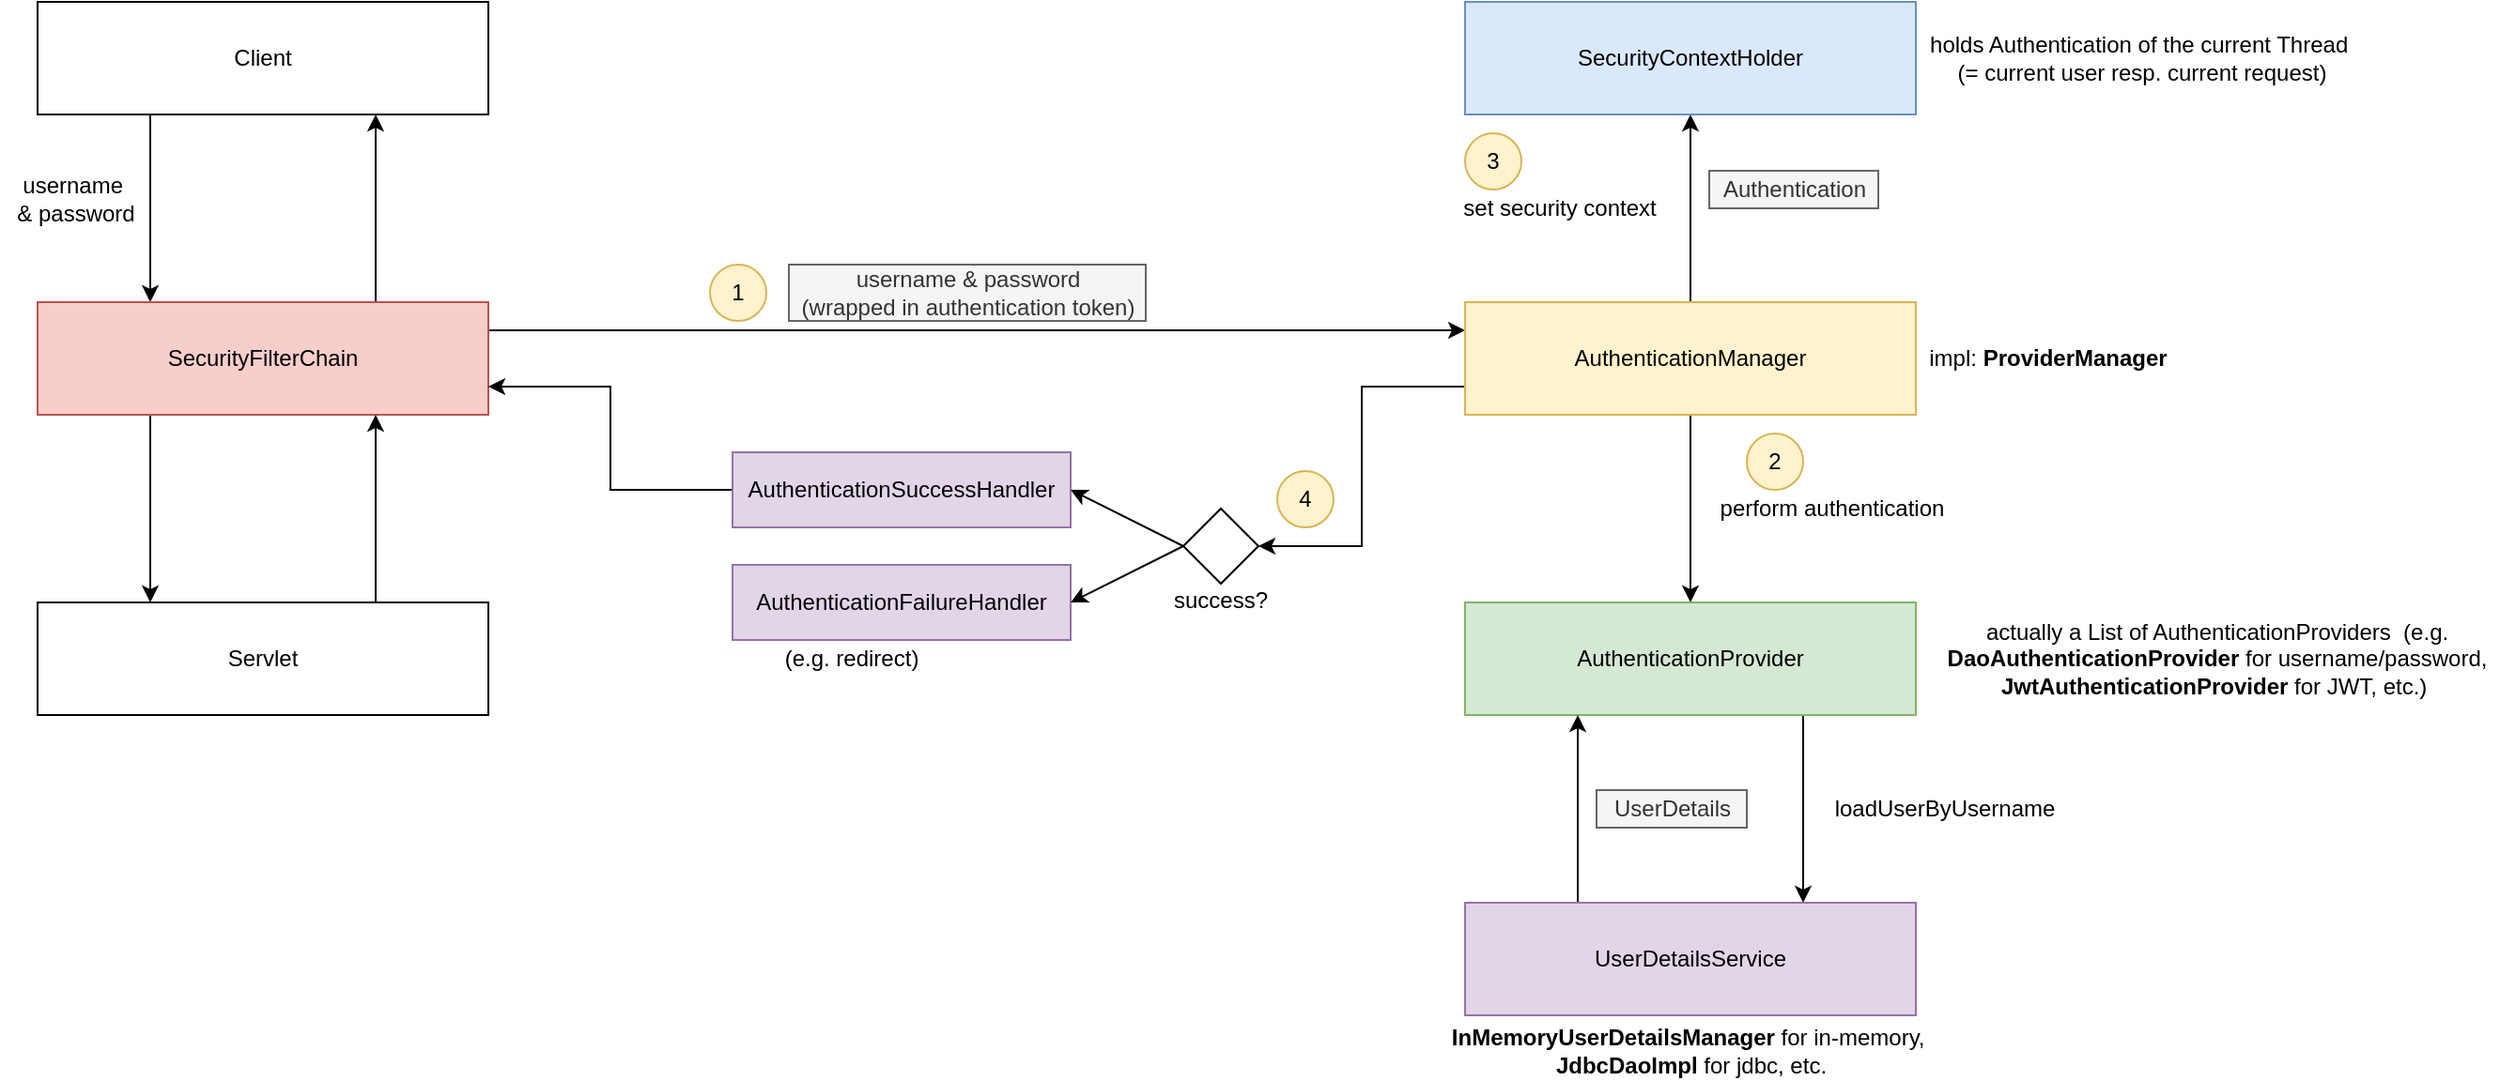 <mxfile version="12.9.14"><diagram id="3bIgON8ooTJns4vg_c9m" name="Page-1"><mxGraphModel dx="504" dy="471" grid="1" gridSize="10" guides="1" tooltips="1" connect="1" arrows="1" fold="1" page="1" pageScale="1" pageWidth="827" pageHeight="1169" math="0" shadow="0"><root><mxCell id="0"/><mxCell id="1" parent="0"/><mxCell id="1qnp8IfXWzJ1f5K6WNXN-1" style="edgeStyle=orthogonalEdgeStyle;rounded=0;orthogonalLoop=1;jettySize=auto;html=1;entryX=0.25;entryY=0;entryDx=0;entryDy=0;exitX=0.25;exitY=1;exitDx=0;exitDy=0;" edge="1" parent="1" source="1qnp8IfXWzJ1f5K6WNXN-13" target="1qnp8IfXWzJ1f5K6WNXN-7"><mxGeometry relative="1" as="geometry"><mxPoint x="340" y="330" as="sourcePoint"/></mxGeometry></mxCell><mxCell id="1qnp8IfXWzJ1f5K6WNXN-2" style="edgeStyle=orthogonalEdgeStyle;rounded=0;orthogonalLoop=1;jettySize=auto;html=1;exitX=0.5;exitY=0;exitDx=0;exitDy=0;entryX=0.5;entryY=1;entryDx=0;entryDy=0;" edge="1" parent="1" source="1qnp8IfXWzJ1f5K6WNXN-12" target="1qnp8IfXWzJ1f5K6WNXN-3"><mxGeometry relative="1" as="geometry"><mxPoint x="1050" y="360" as="targetPoint"/></mxGeometry></mxCell><mxCell id="1qnp8IfXWzJ1f5K6WNXN-3" value="SecurityContextHolder" style="rounded=0;whiteSpace=wrap;html=1;verticalAlign=middle;fillColor=#dae8fc;strokeColor=#6c8ebf;" vertex="1" parent="1"><mxGeometry x="1010" y="250" width="240" height="60" as="geometry"/></mxCell><mxCell id="1qnp8IfXWzJ1f5K6WNXN-4" style="rounded=0;orthogonalLoop=1;jettySize=auto;html=1;exitX=1;exitY=0.25;exitDx=0;exitDy=0;entryX=0;entryY=0.25;entryDx=0;entryDy=0;" edge="1" parent="1" source="1qnp8IfXWzJ1f5K6WNXN-7" target="1qnp8IfXWzJ1f5K6WNXN-12"><mxGeometry relative="1" as="geometry"/></mxCell><mxCell id="1qnp8IfXWzJ1f5K6WNXN-5" style="edgeStyle=orthogonalEdgeStyle;rounded=0;orthogonalLoop=1;jettySize=auto;html=1;exitX=0.25;exitY=1;exitDx=0;exitDy=0;entryX=0.25;entryY=0;entryDx=0;entryDy=0;" edge="1" parent="1" source="1qnp8IfXWzJ1f5K6WNXN-7" target="1qnp8IfXWzJ1f5K6WNXN-9"><mxGeometry relative="1" as="geometry"/></mxCell><mxCell id="1qnp8IfXWzJ1f5K6WNXN-6" style="edgeStyle=orthogonalEdgeStyle;rounded=0;orthogonalLoop=1;jettySize=auto;html=1;exitX=0.75;exitY=0;exitDx=0;exitDy=0;entryX=0.75;entryY=1;entryDx=0;entryDy=0;" edge="1" parent="1" source="1qnp8IfXWzJ1f5K6WNXN-7" target="1qnp8IfXWzJ1f5K6WNXN-13"><mxGeometry relative="1" as="geometry"><mxPoint x="370" y="330" as="targetPoint"/></mxGeometry></mxCell><mxCell id="1qnp8IfXWzJ1f5K6WNXN-7" value="SecurityFilterChain" style="rounded=0;whiteSpace=wrap;html=1;verticalAlign=middle;fillColor=#f8cecc;strokeColor=#b85450;" vertex="1" parent="1"><mxGeometry x="250" y="410" width="240" height="60" as="geometry"/></mxCell><mxCell id="1qnp8IfXWzJ1f5K6WNXN-8" style="edgeStyle=orthogonalEdgeStyle;rounded=0;orthogonalLoop=1;jettySize=auto;html=1;exitX=0.75;exitY=0;exitDx=0;exitDy=0;entryX=0.75;entryY=1;entryDx=0;entryDy=0;" edge="1" parent="1" source="1qnp8IfXWzJ1f5K6WNXN-9" target="1qnp8IfXWzJ1f5K6WNXN-7"><mxGeometry relative="1" as="geometry"/></mxCell><mxCell id="1qnp8IfXWzJ1f5K6WNXN-9" value="Servlet" style="rounded=0;whiteSpace=wrap;html=1;" vertex="1" parent="1"><mxGeometry x="250" y="570" width="240" height="60" as="geometry"/></mxCell><mxCell id="1qnp8IfXWzJ1f5K6WNXN-10" style="edgeStyle=orthogonalEdgeStyle;rounded=0;orthogonalLoop=1;jettySize=auto;html=1;exitX=0.5;exitY=1;exitDx=0;exitDy=0;entryX=0.5;entryY=0;entryDx=0;entryDy=0;" edge="1" parent="1" source="1qnp8IfXWzJ1f5K6WNXN-12" target="1qnp8IfXWzJ1f5K6WNXN-22"><mxGeometry relative="1" as="geometry"><mxPoint x="1130" y="600" as="targetPoint"/></mxGeometry></mxCell><mxCell id="1qnp8IfXWzJ1f5K6WNXN-11" style="edgeStyle=orthogonalEdgeStyle;rounded=0;orthogonalLoop=1;jettySize=auto;html=1;exitX=0;exitY=0.75;exitDx=0;exitDy=0;entryX=1;entryY=0.5;entryDx=0;entryDy=0;" edge="1" parent="1" source="1qnp8IfXWzJ1f5K6WNXN-12" target="1qnp8IfXWzJ1f5K6WNXN-31"><mxGeometry relative="1" as="geometry"><mxPoint x="690" y="500" as="targetPoint"/></mxGeometry></mxCell><mxCell id="1qnp8IfXWzJ1f5K6WNXN-12" value="&lt;span&gt;AuthenticationManager&lt;/span&gt;" style="rounded=0;whiteSpace=wrap;html=1;verticalAlign=middle;fillColor=#fff2cc;strokeColor=#d6b656;fontStyle=0" vertex="1" parent="1"><mxGeometry x="1010" y="410" width="240" height="60" as="geometry"/></mxCell><mxCell id="1qnp8IfXWzJ1f5K6WNXN-13" value="Client" style="rounded=0;whiteSpace=wrap;html=1;" vertex="1" parent="1"><mxGeometry x="250" y="250" width="240" height="60" as="geometry"/></mxCell><mxCell id="1qnp8IfXWzJ1f5K6WNXN-14" value="Authentication" style="text;html=1;align=center;verticalAlign=middle;resizable=0;points=[];autosize=1;fillColor=#f5f5f5;strokeColor=#666666;fontColor=#333333;" vertex="1" parent="1"><mxGeometry x="1140" y="340" width="90" height="20" as="geometry"/></mxCell><mxCell id="1qnp8IfXWzJ1f5K6WNXN-15" value="holds Authentication of the current Thread&amp;nbsp;&lt;br&gt;(= current user resp. current request)" style="text;html=1;align=center;verticalAlign=middle;resizable=0;points=[];autosize=1;" vertex="1" parent="1"><mxGeometry x="1250" y="265" width="240" height="30" as="geometry"/></mxCell><mxCell id="1qnp8IfXWzJ1f5K6WNXN-16" value="2" style="ellipse;whiteSpace=wrap;html=1;aspect=fixed;fillColor=#fff2cc;strokeColor=#d6b656;" vertex="1" parent="1"><mxGeometry x="1160" y="480" width="30" height="30" as="geometry"/></mxCell><mxCell id="1qnp8IfXWzJ1f5K6WNXN-17" value="perform authentication&lt;br&gt;" style="text;html=1;align=center;verticalAlign=middle;resizable=0;points=[];autosize=1;" vertex="1" parent="1"><mxGeometry x="1140" y="510" width="130" height="20" as="geometry"/></mxCell><mxCell id="1qnp8IfXWzJ1f5K6WNXN-18" value="3" style="ellipse;whiteSpace=wrap;html=1;aspect=fixed;fillColor=#fff2cc;strokeColor=#d6b656;" vertex="1" parent="1"><mxGeometry x="1010" y="320" width="30" height="30" as="geometry"/></mxCell><mxCell id="1qnp8IfXWzJ1f5K6WNXN-19" value="set security context" style="text;html=1;align=center;verticalAlign=middle;resizable=0;points=[];autosize=1;" vertex="1" parent="1"><mxGeometry x="1000" y="350" width="120" height="20" as="geometry"/></mxCell><mxCell id="1qnp8IfXWzJ1f5K6WNXN-20" value="username &amp;amp; password&lt;br&gt;(wrapped in authentication token)" style="text;html=1;align=center;verticalAlign=middle;resizable=0;points=[];autosize=1;fillColor=#f5f5f5;strokeColor=#666666;fontColor=#333333;" vertex="1" parent="1"><mxGeometry x="650" y="390" width="190" height="30" as="geometry"/></mxCell><mxCell id="1qnp8IfXWzJ1f5K6WNXN-21" value="username&amp;nbsp;&lt;br&gt;&amp;amp; password" style="text;html=1;align=center;verticalAlign=middle;resizable=0;points=[];autosize=1;" vertex="1" parent="1"><mxGeometry x="230" y="340" width="80" height="30" as="geometry"/></mxCell><mxCell id="1qnp8IfXWzJ1f5K6WNXN-35" style="edgeStyle=orthogonalEdgeStyle;rounded=0;orthogonalLoop=1;jettySize=auto;html=1;exitX=0.75;exitY=1;exitDx=0;exitDy=0;entryX=0.75;entryY=0;entryDx=0;entryDy=0;" edge="1" parent="1" source="1qnp8IfXWzJ1f5K6WNXN-22" target="1qnp8IfXWzJ1f5K6WNXN-34"><mxGeometry relative="1" as="geometry"/></mxCell><mxCell id="1qnp8IfXWzJ1f5K6WNXN-22" value="AuthenticationProvider" style="rounded=0;whiteSpace=wrap;html=1;verticalAlign=middle;fillColor=#d5e8d4;strokeColor=#82b366;" vertex="1" parent="1"><mxGeometry x="1010" y="570" width="240" height="60" as="geometry"/></mxCell><mxCell id="1qnp8IfXWzJ1f5K6WNXN-23" value="actually a List of AuthenticationProviders&amp;nbsp; (e.g. &lt;br&gt;&lt;b&gt;DaoAuthenticationProvider&lt;/b&gt; for username/password,&lt;br&gt;&lt;b&gt;JwtAuthenticationProvider&lt;/b&gt; for JWT, etc.)&amp;nbsp;" style="text;html=1;align=center;verticalAlign=middle;resizable=0;points=[];autosize=1;" vertex="1" parent="1"><mxGeometry x="1260" y="575" width="300" height="50" as="geometry"/></mxCell><mxCell id="1qnp8IfXWzJ1f5K6WNXN-24" style="edgeStyle=orthogonalEdgeStyle;rounded=0;orthogonalLoop=1;jettySize=auto;html=1;exitX=0;exitY=0.5;exitDx=0;exitDy=0;entryX=1;entryY=0.75;entryDx=0;entryDy=0;" edge="1" parent="1" source="1qnp8IfXWzJ1f5K6WNXN-25" target="1qnp8IfXWzJ1f5K6WNXN-7"><mxGeometry relative="1" as="geometry"/></mxCell><mxCell id="1qnp8IfXWzJ1f5K6WNXN-25" value="AuthenticationSuccessHandler" style="rounded=0;whiteSpace=wrap;html=1;verticalAlign=middle;fillColor=#e1d5e7;strokeColor=#9673a6;" vertex="1" parent="1"><mxGeometry x="620" y="490" width="180" height="40" as="geometry"/></mxCell><mxCell id="1qnp8IfXWzJ1f5K6WNXN-26" style="edgeStyle=none;rounded=0;orthogonalLoop=1;jettySize=auto;html=1;exitX=0.5;exitY=0;exitDx=0;exitDy=0;" edge="1" parent="1" source="1qnp8IfXWzJ1f5K6WNXN-25" target="1qnp8IfXWzJ1f5K6WNXN-25"><mxGeometry relative="1" as="geometry"/></mxCell><mxCell id="1qnp8IfXWzJ1f5K6WNXN-27" value="AuthenticationFailureHandler" style="rounded=0;whiteSpace=wrap;html=1;verticalAlign=middle;fillColor=#e1d5e7;strokeColor=#9673a6;" vertex="1" parent="1"><mxGeometry x="620" y="550" width="180" height="40" as="geometry"/></mxCell><mxCell id="1qnp8IfXWzJ1f5K6WNXN-28" value="(e.g. redirect)" style="text;html=1;align=center;verticalAlign=middle;resizable=0;points=[];autosize=1;" vertex="1" parent="1"><mxGeometry x="638" y="590" width="90" height="20" as="geometry"/></mxCell><mxCell id="1qnp8IfXWzJ1f5K6WNXN-29" style="edgeStyle=none;rounded=0;orthogonalLoop=1;jettySize=auto;html=1;exitX=0;exitY=0.5;exitDx=0;exitDy=0;entryX=1;entryY=0.5;entryDx=0;entryDy=0;" edge="1" parent="1" source="1qnp8IfXWzJ1f5K6WNXN-31" target="1qnp8IfXWzJ1f5K6WNXN-25"><mxGeometry relative="1" as="geometry"/></mxCell><mxCell id="1qnp8IfXWzJ1f5K6WNXN-30" style="edgeStyle=none;rounded=0;orthogonalLoop=1;jettySize=auto;html=1;exitX=0;exitY=0.5;exitDx=0;exitDy=0;entryX=1;entryY=0.5;entryDx=0;entryDy=0;" edge="1" parent="1" source="1qnp8IfXWzJ1f5K6WNXN-31" target="1qnp8IfXWzJ1f5K6WNXN-27"><mxGeometry relative="1" as="geometry"/></mxCell><mxCell id="1qnp8IfXWzJ1f5K6WNXN-31" value="success?" style="rhombus;whiteSpace=wrap;html=1;labelBackgroundColor=none;fillColor=none;verticalAlign=bottom;spacingBottom=-18;" vertex="1" parent="1"><mxGeometry x="860" y="520" width="40" height="40" as="geometry"/></mxCell><mxCell id="1qnp8IfXWzJ1f5K6WNXN-32" value="4" style="ellipse;whiteSpace=wrap;html=1;aspect=fixed;fillColor=#fff2cc;strokeColor=#d6b656;" vertex="1" parent="1"><mxGeometry x="910" y="500" width="30" height="30" as="geometry"/></mxCell><mxCell id="1qnp8IfXWzJ1f5K6WNXN-33" value="1" style="ellipse;whiteSpace=wrap;html=1;aspect=fixed;fillColor=#fff2cc;strokeColor=#d6b656;" vertex="1" parent="1"><mxGeometry x="608" y="390" width="30" height="30" as="geometry"/></mxCell><mxCell id="1qnp8IfXWzJ1f5K6WNXN-41" style="edgeStyle=orthogonalEdgeStyle;rounded=0;orthogonalLoop=1;jettySize=auto;html=1;exitX=0.25;exitY=0;exitDx=0;exitDy=0;entryX=0.25;entryY=1;entryDx=0;entryDy=0;" edge="1" parent="1" source="1qnp8IfXWzJ1f5K6WNXN-34" target="1qnp8IfXWzJ1f5K6WNXN-22"><mxGeometry relative="1" as="geometry"/></mxCell><mxCell id="1qnp8IfXWzJ1f5K6WNXN-34" value="UserDetailsService" style="rounded=0;whiteSpace=wrap;html=1;verticalAlign=middle;fillColor=#e1d5e7;strokeColor=#9673a6;" vertex="1" parent="1"><mxGeometry x="1010" y="730" width="240" height="60" as="geometry"/></mxCell><mxCell id="1qnp8IfXWzJ1f5K6WNXN-38" value="loadUserByUsername" style="text;html=1;align=center;verticalAlign=middle;resizable=0;points=[];autosize=1;" vertex="1" parent="1"><mxGeometry x="1200" y="670" width="130" height="20" as="geometry"/></mxCell><mxCell id="1qnp8IfXWzJ1f5K6WNXN-42" value="UserDetails" style="text;html=1;align=center;verticalAlign=middle;resizable=0;points=[];autosize=1;fillColor=#f5f5f5;strokeColor=#666666;fontColor=#333333;" vertex="1" parent="1"><mxGeometry x="1080" y="670" width="80" height="20" as="geometry"/></mxCell><mxCell id="1qnp8IfXWzJ1f5K6WNXN-43" value="&lt;b&gt;InMemoryUserDetailsManager&lt;/b&gt; for in-memory,&amp;nbsp;&lt;br&gt;&lt;b&gt;JdbcDaoImpl&lt;/b&gt; for jdbc, etc." style="text;html=1;align=center;verticalAlign=middle;resizable=0;points=[];autosize=1;" vertex="1" parent="1"><mxGeometry x="995" y="794" width="270" height="30" as="geometry"/></mxCell><mxCell id="1qnp8IfXWzJ1f5K6WNXN-44" value="impl: &lt;b&gt;ProviderManager&lt;/b&gt;" style="text;html=1;align=center;verticalAlign=middle;resizable=0;points=[];autosize=1;" vertex="1" parent="1"><mxGeometry x="1250" y="430" width="140" height="20" as="geometry"/></mxCell></root></mxGraphModel></diagram></mxfile>